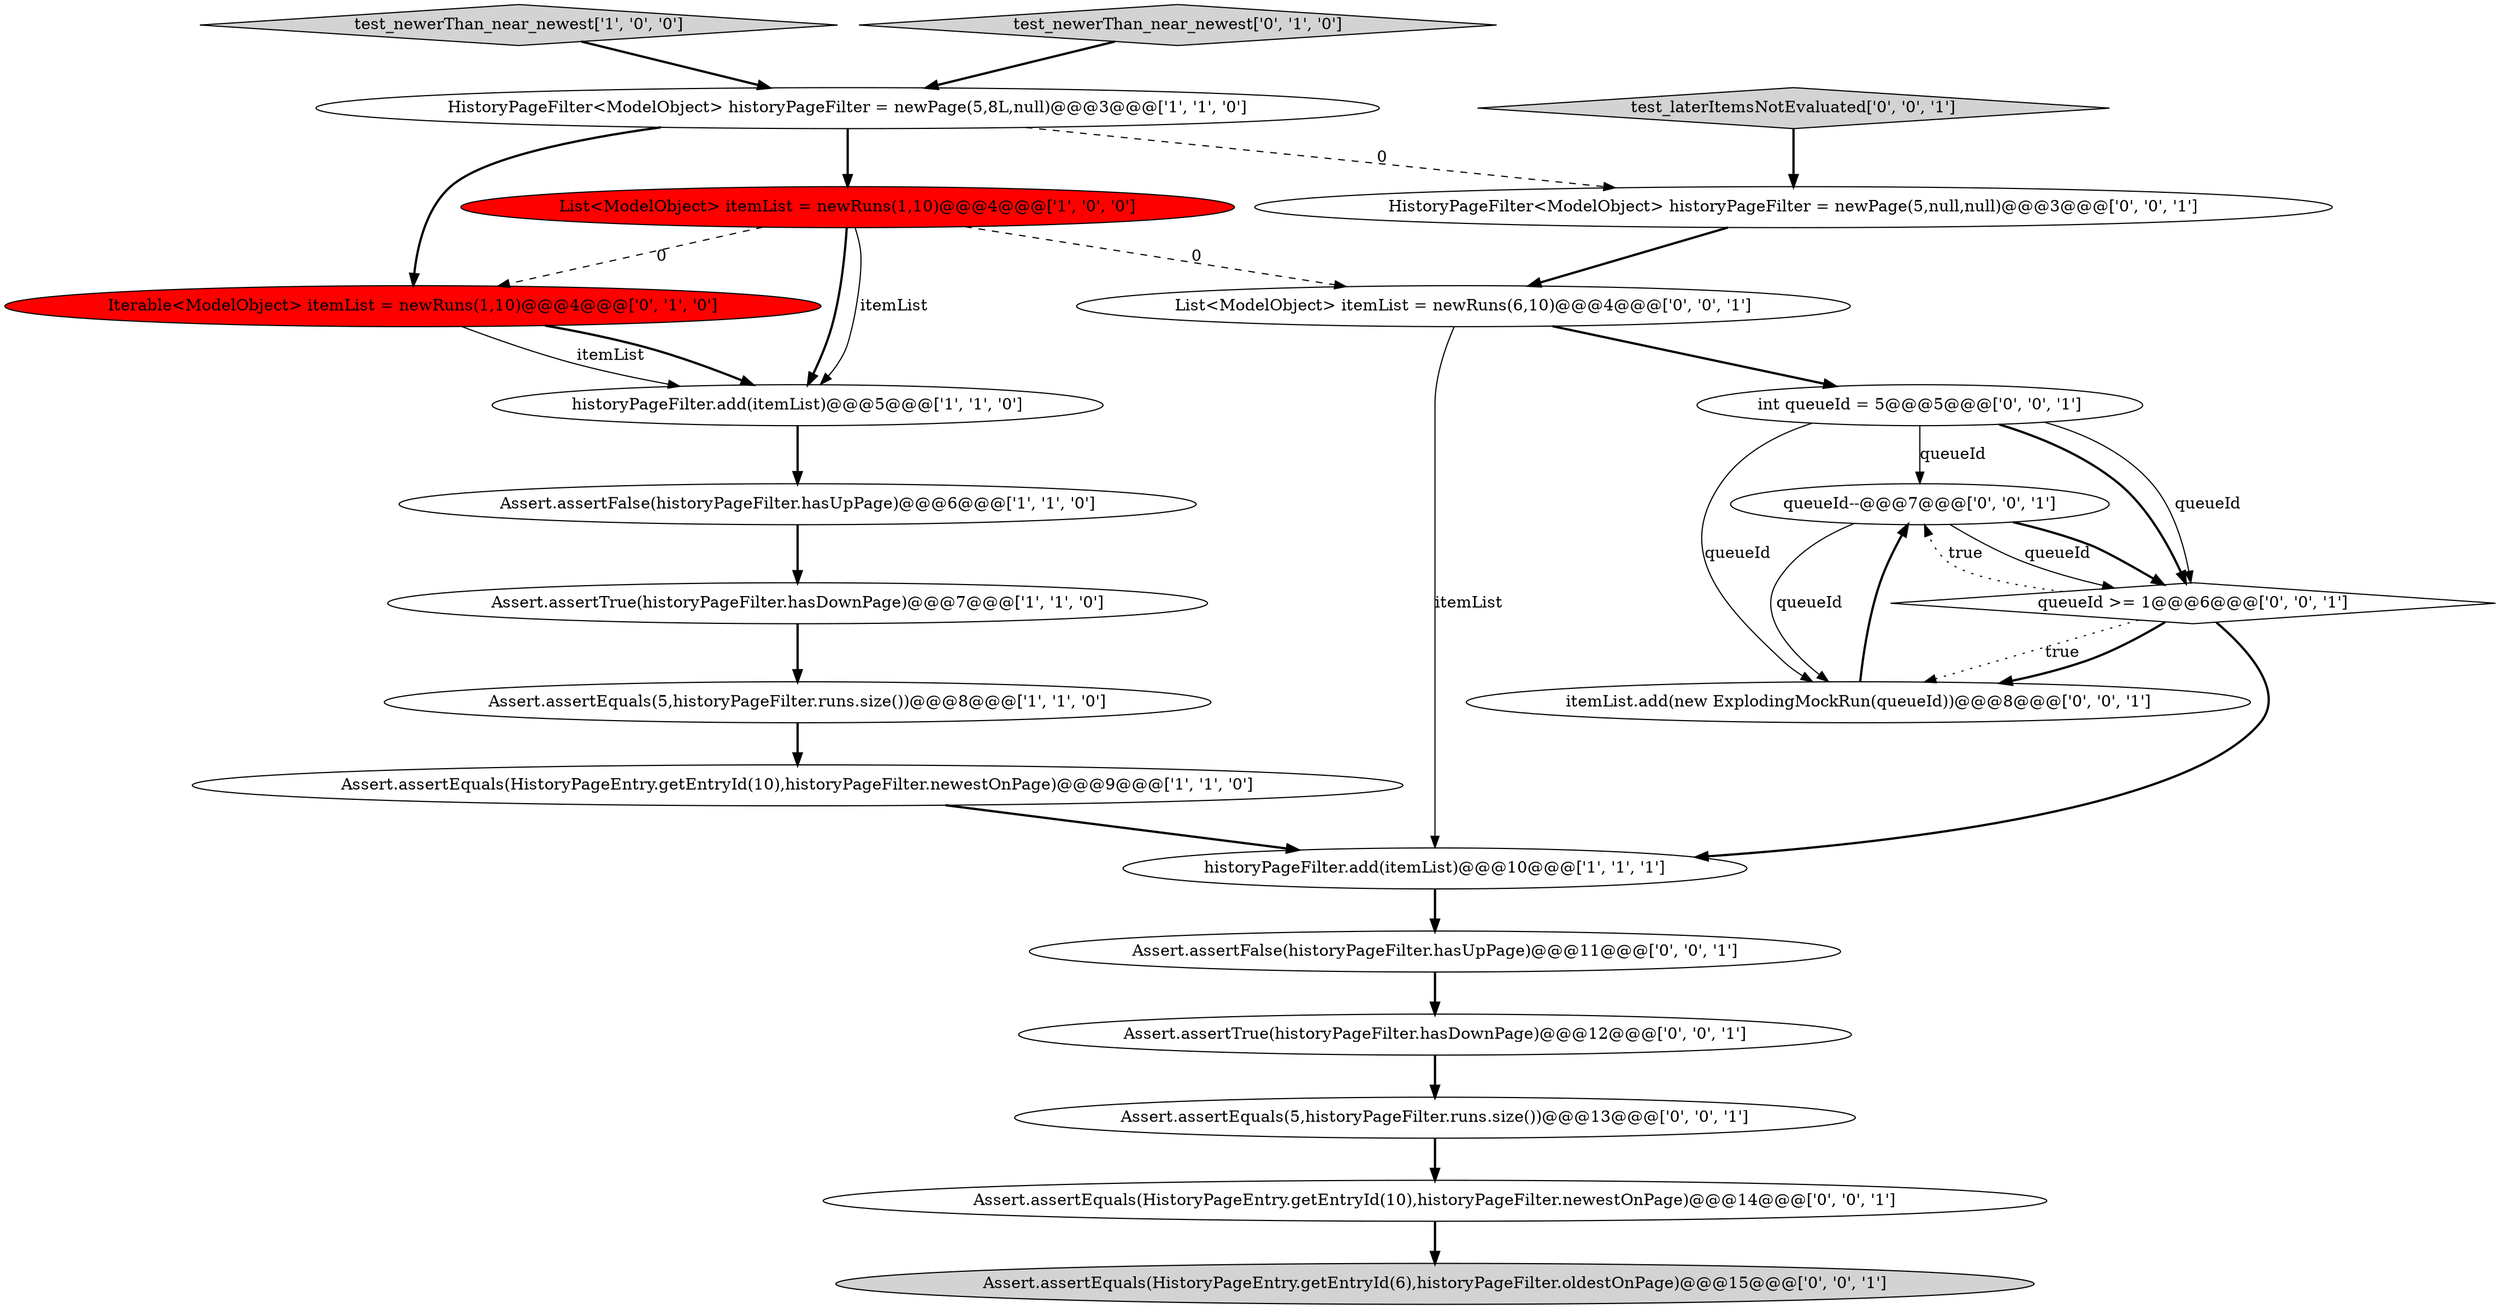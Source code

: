 digraph {
0 [style = filled, label = "test_newerThan_near_newest['1', '0', '0']", fillcolor = lightgray, shape = diamond image = "AAA0AAABBB1BBB"];
9 [style = filled, label = "test_newerThan_near_newest['0', '1', '0']", fillcolor = lightgray, shape = diamond image = "AAA0AAABBB2BBB"];
16 [style = filled, label = "Assert.assertTrue(historyPageFilter.hasDownPage)@@@12@@@['0', '0', '1']", fillcolor = white, shape = ellipse image = "AAA0AAABBB3BBB"];
6 [style = filled, label = "historyPageFilter.add(itemList)@@@10@@@['1', '1', '1']", fillcolor = white, shape = ellipse image = "AAA0AAABBB1BBB"];
17 [style = filled, label = "test_laterItemsNotEvaluated['0', '0', '1']", fillcolor = lightgray, shape = diamond image = "AAA0AAABBB3BBB"];
20 [style = filled, label = "Assert.assertEquals(HistoryPageEntry.getEntryId(6),historyPageFilter.oldestOnPage)@@@15@@@['0', '0', '1']", fillcolor = lightgray, shape = ellipse image = "AAA0AAABBB3BBB"];
14 [style = filled, label = "queueId--@@@7@@@['0', '0', '1']", fillcolor = white, shape = ellipse image = "AAA0AAABBB3BBB"];
18 [style = filled, label = "Assert.assertFalse(historyPageFilter.hasUpPage)@@@11@@@['0', '0', '1']", fillcolor = white, shape = ellipse image = "AAA0AAABBB3BBB"];
2 [style = filled, label = "historyPageFilter.add(itemList)@@@5@@@['1', '1', '0']", fillcolor = white, shape = ellipse image = "AAA0AAABBB1BBB"];
7 [style = filled, label = "HistoryPageFilter<ModelObject> historyPageFilter = newPage(5,8L,null)@@@3@@@['1', '1', '0']", fillcolor = white, shape = ellipse image = "AAA0AAABBB1BBB"];
11 [style = filled, label = "List<ModelObject> itemList = newRuns(6,10)@@@4@@@['0', '0', '1']", fillcolor = white, shape = ellipse image = "AAA0AAABBB3BBB"];
12 [style = filled, label = "Assert.assertEquals(5,historyPageFilter.runs.size())@@@13@@@['0', '0', '1']", fillcolor = white, shape = ellipse image = "AAA0AAABBB3BBB"];
1 [style = filled, label = "Assert.assertFalse(historyPageFilter.hasUpPage)@@@6@@@['1', '1', '0']", fillcolor = white, shape = ellipse image = "AAA0AAABBB1BBB"];
13 [style = filled, label = "Assert.assertEquals(HistoryPageEntry.getEntryId(10),historyPageFilter.newestOnPage)@@@14@@@['0', '0', '1']", fillcolor = white, shape = ellipse image = "AAA0AAABBB3BBB"];
21 [style = filled, label = "HistoryPageFilter<ModelObject> historyPageFilter = newPage(5,null,null)@@@3@@@['0', '0', '1']", fillcolor = white, shape = ellipse image = "AAA0AAABBB3BBB"];
8 [style = filled, label = "Assert.assertEquals(5,historyPageFilter.runs.size())@@@8@@@['1', '1', '0']", fillcolor = white, shape = ellipse image = "AAA0AAABBB1BBB"];
4 [style = filled, label = "List<ModelObject> itemList = newRuns(1,10)@@@4@@@['1', '0', '0']", fillcolor = red, shape = ellipse image = "AAA1AAABBB1BBB"];
3 [style = filled, label = "Assert.assertTrue(historyPageFilter.hasDownPage)@@@7@@@['1', '1', '0']", fillcolor = white, shape = ellipse image = "AAA0AAABBB1BBB"];
15 [style = filled, label = "int queueId = 5@@@5@@@['0', '0', '1']", fillcolor = white, shape = ellipse image = "AAA0AAABBB3BBB"];
5 [style = filled, label = "Assert.assertEquals(HistoryPageEntry.getEntryId(10),historyPageFilter.newestOnPage)@@@9@@@['1', '1', '0']", fillcolor = white, shape = ellipse image = "AAA0AAABBB1BBB"];
22 [style = filled, label = "queueId >= 1@@@6@@@['0', '0', '1']", fillcolor = white, shape = diamond image = "AAA0AAABBB3BBB"];
19 [style = filled, label = "itemList.add(new ExplodingMockRun(queueId))@@@8@@@['0', '0', '1']", fillcolor = white, shape = ellipse image = "AAA0AAABBB3BBB"];
10 [style = filled, label = "Iterable<ModelObject> itemList = newRuns(1,10)@@@4@@@['0', '1', '0']", fillcolor = red, shape = ellipse image = "AAA1AAABBB2BBB"];
7->21 [style = dashed, label="0"];
22->19 [style = dotted, label="true"];
14->22 [style = solid, label="queueId"];
22->19 [style = bold, label=""];
10->2 [style = solid, label="itemList"];
7->10 [style = bold, label=""];
2->1 [style = bold, label=""];
6->18 [style = bold, label=""];
14->19 [style = solid, label="queueId"];
14->22 [style = bold, label=""];
1->3 [style = bold, label=""];
15->14 [style = solid, label="queueId"];
11->6 [style = solid, label="itemList"];
4->2 [style = bold, label=""];
7->4 [style = bold, label=""];
9->7 [style = bold, label=""];
11->15 [style = bold, label=""];
15->22 [style = bold, label=""];
22->14 [style = dotted, label="true"];
0->7 [style = bold, label=""];
12->13 [style = bold, label=""];
4->2 [style = solid, label="itemList"];
15->19 [style = solid, label="queueId"];
19->14 [style = bold, label=""];
5->6 [style = bold, label=""];
8->5 [style = bold, label=""];
15->22 [style = solid, label="queueId"];
21->11 [style = bold, label=""];
3->8 [style = bold, label=""];
10->2 [style = bold, label=""];
4->11 [style = dashed, label="0"];
4->10 [style = dashed, label="0"];
16->12 [style = bold, label=""];
17->21 [style = bold, label=""];
22->6 [style = bold, label=""];
13->20 [style = bold, label=""];
18->16 [style = bold, label=""];
}
